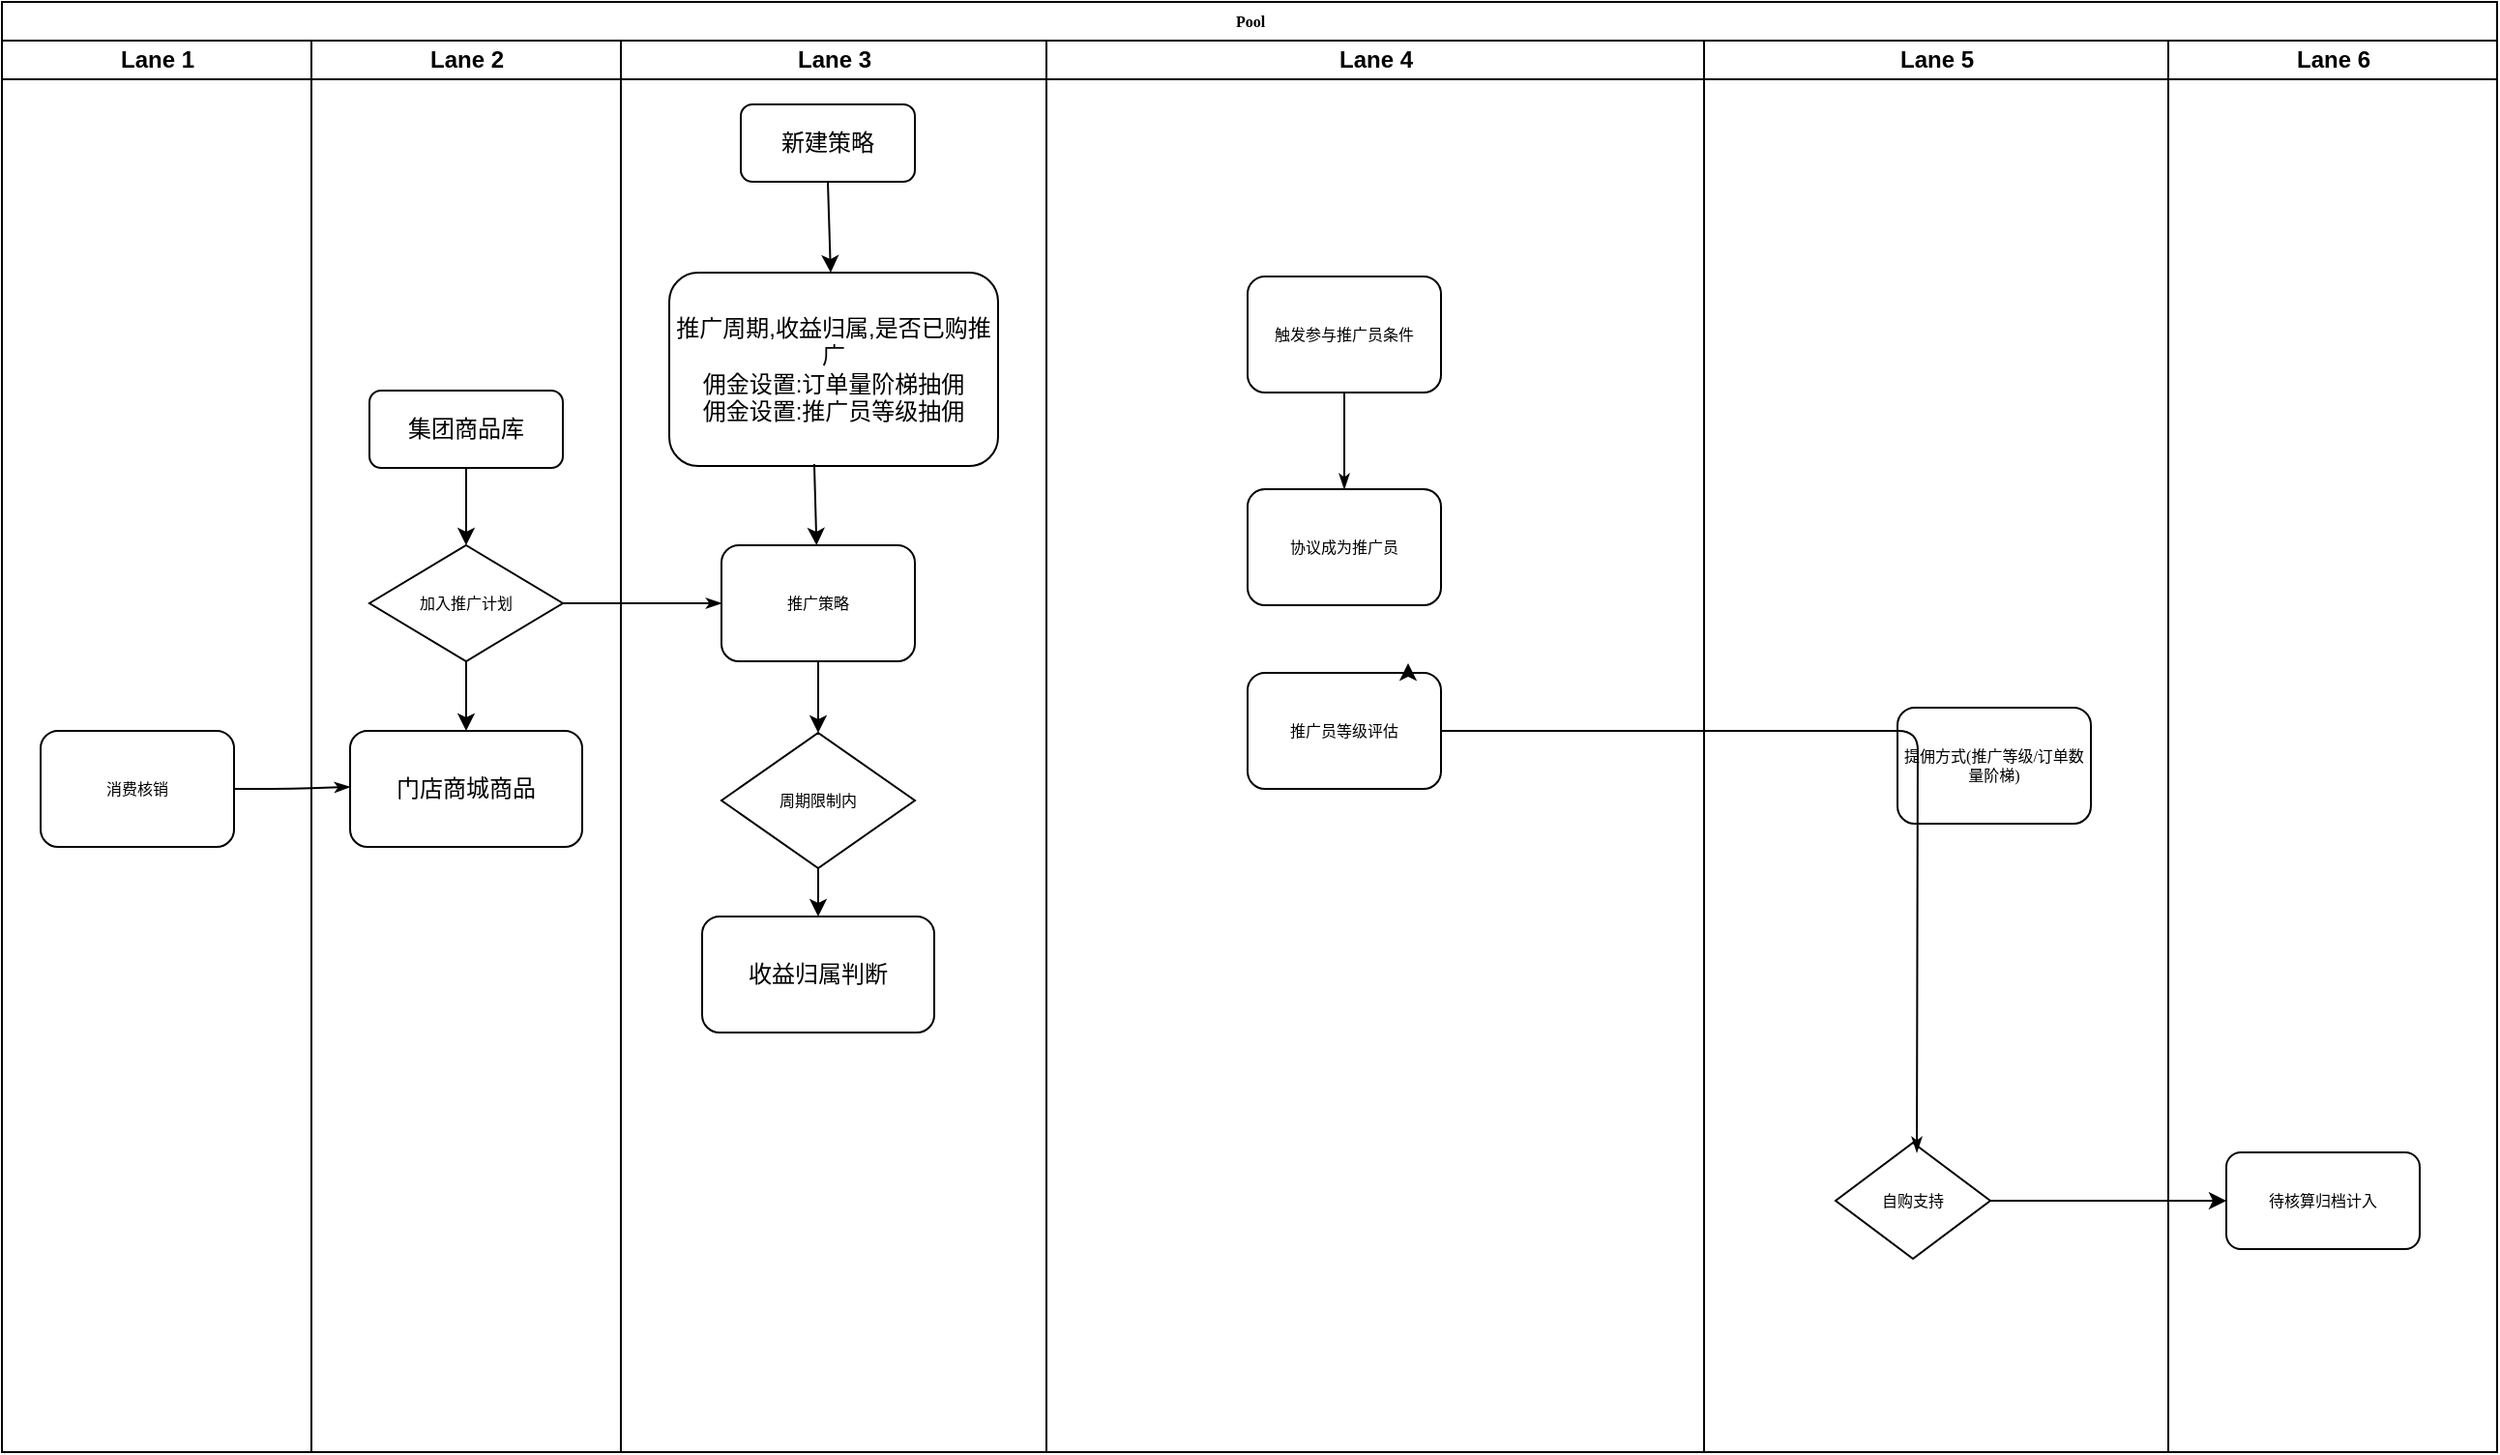<mxfile version="20.6.2" type="github">
  <diagram name="Page-1" id="74e2e168-ea6b-b213-b513-2b3c1d86103e">
    <mxGraphModel dx="1422" dy="906" grid="1" gridSize="10" guides="1" tooltips="1" connect="1" arrows="1" fold="1" page="1" pageScale="1" pageWidth="1100" pageHeight="850" background="none" math="0" shadow="0">
      <root>
        <mxCell id="0" />
        <mxCell id="1" parent="0" />
        <mxCell id="77e6c97f196da883-1" value="Pool" style="swimlane;html=1;childLayout=stackLayout;startSize=20;rounded=0;shadow=0;labelBackgroundColor=none;strokeWidth=1;fontFamily=Verdana;fontSize=8;align=center;" parent="1" vertex="1">
          <mxGeometry x="70" y="40" width="1290" height="750" as="geometry" />
        </mxCell>
        <mxCell id="77e6c97f196da883-2" value="Lane 1" style="swimlane;html=1;startSize=20;" parent="77e6c97f196da883-1" vertex="1">
          <mxGeometry y="20" width="160" height="730" as="geometry" />
        </mxCell>
        <mxCell id="77e6c97f196da883-9" value="消费核销" style="rounded=1;whiteSpace=wrap;html=1;shadow=0;labelBackgroundColor=none;strokeWidth=1;fontFamily=Verdana;fontSize=8;align=center;" parent="77e6c97f196da883-2" vertex="1">
          <mxGeometry x="20" y="357" width="100" height="60" as="geometry" />
        </mxCell>
        <mxCell id="77e6c97f196da883-28" style="edgeStyle=orthogonalEdgeStyle;rounded=1;html=1;labelBackgroundColor=none;startArrow=none;startFill=0;startSize=5;endArrow=classicThin;endFill=1;endSize=5;jettySize=auto;orthogonalLoop=1;strokeWidth=1;fontFamily=Verdana;fontSize=8;exitX=1;exitY=0.5;exitDx=0;exitDy=0;" parent="77e6c97f196da883-1" source="77e6c97f196da883-9" edge="1">
          <mxGeometry relative="1" as="geometry">
            <mxPoint x="120" y="406" as="sourcePoint" />
            <mxPoint x="180" y="406" as="targetPoint" />
          </mxGeometry>
        </mxCell>
        <mxCell id="77e6c97f196da883-33" style="edgeStyle=orthogonalEdgeStyle;rounded=1;html=1;labelBackgroundColor=none;startArrow=none;startFill=0;startSize=5;endArrow=classicThin;endFill=1;endSize=5;jettySize=auto;orthogonalLoop=1;strokeWidth=1;fontFamily=Verdana;fontSize=8" parent="77e6c97f196da883-1" source="77e6c97f196da883-13" target="77e6c97f196da883-15" edge="1">
          <mxGeometry relative="1" as="geometry" />
        </mxCell>
        <mxCell id="77e6c97f196da883-3" value="Lane 2" style="swimlane;html=1;startSize=20;" parent="77e6c97f196da883-1" vertex="1">
          <mxGeometry x="160" y="20" width="160" height="730" as="geometry" />
        </mxCell>
        <mxCell id="77e6c97f196da883-13" value="加入推广计划" style="rhombus;whiteSpace=wrap;html=1;rounded=0;shadow=0;labelBackgroundColor=none;strokeWidth=1;fontFamily=Verdana;fontSize=8;align=center;" parent="77e6c97f196da883-3" vertex="1">
          <mxGeometry x="30" y="261" width="100" height="60" as="geometry" />
        </mxCell>
        <mxCell id="3ANUxLQXPXLON40DkCwk-33" value="集团商品库" style="rounded=1;whiteSpace=wrap;html=1;" vertex="1" parent="77e6c97f196da883-3">
          <mxGeometry x="30" y="181" width="100" height="40" as="geometry" />
        </mxCell>
        <mxCell id="3ANUxLQXPXLON40DkCwk-34" value="门店商城商品" style="rounded=1;whiteSpace=wrap;html=1;" vertex="1" parent="77e6c97f196da883-3">
          <mxGeometry x="20" y="357" width="120" height="60" as="geometry" />
        </mxCell>
        <mxCell id="3ANUxLQXPXLON40DkCwk-37" value="" style="endArrow=classic;html=1;rounded=0;entryX=0.5;entryY=0;entryDx=0;entryDy=0;exitX=0.5;exitY=1;exitDx=0;exitDy=0;" edge="1" parent="77e6c97f196da883-3" source="77e6c97f196da883-13" target="3ANUxLQXPXLON40DkCwk-34">
          <mxGeometry width="50" height="50" relative="1" as="geometry">
            <mxPoint x="81" y="317" as="sourcePoint" />
            <mxPoint x="80" y="371" as="targetPoint" />
          </mxGeometry>
        </mxCell>
        <mxCell id="77e6c97f196da883-4" value="Lane 3" style="swimlane;html=1;startSize=20;" parent="77e6c97f196da883-1" vertex="1">
          <mxGeometry x="320" y="20" width="220" height="730" as="geometry" />
        </mxCell>
        <mxCell id="77e6c97f196da883-15" value="推广策略" style="rounded=1;whiteSpace=wrap;html=1;shadow=0;labelBackgroundColor=none;strokeWidth=1;fontFamily=Verdana;fontSize=8;align=center;" parent="77e6c97f196da883-4" vertex="1">
          <mxGeometry x="52" y="261" width="100" height="60" as="geometry" />
        </mxCell>
        <mxCell id="3ANUxLQXPXLON40DkCwk-28" value="周期限制内" style="rhombus;whiteSpace=wrap;html=1;rounded=0;shadow=0;labelBackgroundColor=none;strokeWidth=1;fontFamily=Verdana;fontSize=8;align=center;" vertex="1" parent="77e6c97f196da883-4">
          <mxGeometry x="52" y="358" width="100" height="70" as="geometry" />
        </mxCell>
        <mxCell id="3ANUxLQXPXLON40DkCwk-29" value="" style="endArrow=classic;html=1;rounded=0;exitX=0.5;exitY=1;exitDx=0;exitDy=0;" edge="1" parent="77e6c97f196da883-4" source="77e6c97f196da883-15" target="3ANUxLQXPXLON40DkCwk-28">
          <mxGeometry width="50" height="50" relative="1" as="geometry">
            <mxPoint x="130" y="493" as="sourcePoint" />
            <mxPoint x="180" y="443" as="targetPoint" />
          </mxGeometry>
        </mxCell>
        <mxCell id="3ANUxLQXPXLON40DkCwk-30" value="收益归属判断" style="rounded=1;whiteSpace=wrap;html=1;" vertex="1" parent="77e6c97f196da883-4">
          <mxGeometry x="42" y="453" width="120" height="60" as="geometry" />
        </mxCell>
        <mxCell id="3ANUxLQXPXLON40DkCwk-31" value="" style="endArrow=classic;html=1;rounded=0;exitX=0.5;exitY=1;exitDx=0;exitDy=0;" edge="1" parent="77e6c97f196da883-4" source="3ANUxLQXPXLON40DkCwk-28" target="3ANUxLQXPXLON40DkCwk-30">
          <mxGeometry width="50" height="50" relative="1" as="geometry">
            <mxPoint x="112" y="308" as="sourcePoint" />
            <mxPoint x="112" y="353" as="targetPoint" />
          </mxGeometry>
        </mxCell>
        <mxCell id="3ANUxLQXPXLON40DkCwk-38" value="新建策略" style="rounded=1;whiteSpace=wrap;html=1;" vertex="1" parent="77e6c97f196da883-4">
          <mxGeometry x="62" y="33" width="90" height="40" as="geometry" />
        </mxCell>
        <mxCell id="3ANUxLQXPXLON40DkCwk-39" value="推广周期,收益归属,是否已购推广&lt;br&gt;佣金设置:订单量阶梯抽佣&lt;br&gt;佣金设置:推广员等级抽佣" style="rounded=1;whiteSpace=wrap;html=1;" vertex="1" parent="77e6c97f196da883-4">
          <mxGeometry x="25" y="120" width="170" height="100" as="geometry" />
        </mxCell>
        <mxCell id="3ANUxLQXPXLON40DkCwk-40" value="" style="endArrow=classic;html=1;rounded=0;exitX=0.5;exitY=1;exitDx=0;exitDy=0;" edge="1" parent="77e6c97f196da883-4" source="3ANUxLQXPXLON40DkCwk-38" target="3ANUxLQXPXLON40DkCwk-39">
          <mxGeometry width="50" height="50" relative="1" as="geometry">
            <mxPoint x="130" y="410" as="sourcePoint" />
            <mxPoint x="180" y="360" as="targetPoint" />
          </mxGeometry>
        </mxCell>
        <mxCell id="3ANUxLQXPXLON40DkCwk-41" value="" style="endArrow=classic;html=1;rounded=0;exitX=0.441;exitY=0.99;exitDx=0;exitDy=0;exitPerimeter=0;" edge="1" parent="77e6c97f196da883-4" source="3ANUxLQXPXLON40DkCwk-39" target="77e6c97f196da883-15">
          <mxGeometry width="50" height="50" relative="1" as="geometry">
            <mxPoint x="130" y="410" as="sourcePoint" />
            <mxPoint x="180" y="360" as="targetPoint" />
          </mxGeometry>
        </mxCell>
        <mxCell id="77e6c97f196da883-5" value="Lane 4" style="swimlane;html=1;startSize=20;" parent="77e6c97f196da883-1" vertex="1">
          <mxGeometry x="540" y="20" width="340" height="730" as="geometry" />
        </mxCell>
        <mxCell id="77e6c97f196da883-8" value="触发参与推广员条件" style="rounded=1;whiteSpace=wrap;html=1;shadow=0;labelBackgroundColor=none;strokeWidth=1;fontFamily=Verdana;fontSize=8;align=center;" parent="77e6c97f196da883-5" vertex="1">
          <mxGeometry x="104" y="122" width="100" height="60" as="geometry" />
        </mxCell>
        <mxCell id="77e6c97f196da883-26" style="edgeStyle=orthogonalEdgeStyle;rounded=1;html=1;labelBackgroundColor=none;startArrow=none;startFill=0;startSize=5;endArrow=classicThin;endFill=1;endSize=5;jettySize=auto;orthogonalLoop=1;strokeWidth=1;fontFamily=Verdana;fontSize=8" parent="77e6c97f196da883-5" source="77e6c97f196da883-8" target="77e6c97f196da883-11" edge="1">
          <mxGeometry relative="1" as="geometry" />
        </mxCell>
        <mxCell id="77e6c97f196da883-11" value="协议成为推广员" style="rounded=1;whiteSpace=wrap;html=1;shadow=0;labelBackgroundColor=none;strokeWidth=1;fontFamily=Verdana;fontSize=8;align=center;" parent="77e6c97f196da883-5" vertex="1">
          <mxGeometry x="104" y="232" width="100" height="60" as="geometry" />
        </mxCell>
        <mxCell id="77e6c97f196da883-17" value="推广员等级评估" style="rounded=1;whiteSpace=wrap;html=1;shadow=0;labelBackgroundColor=none;strokeWidth=1;fontFamily=Verdana;fontSize=8;align=center;" parent="77e6c97f196da883-5" vertex="1">
          <mxGeometry x="104" y="327" width="100" height="60" as="geometry" />
        </mxCell>
        <mxCell id="3ANUxLQXPXLON40DkCwk-21" style="edgeStyle=orthogonalEdgeStyle;rounded=0;orthogonalLoop=1;jettySize=auto;html=1;exitX=0.5;exitY=0;exitDx=0;exitDy=0;entryX=0.83;entryY=-0.083;entryDx=0;entryDy=0;entryPerimeter=0;" edge="1" parent="77e6c97f196da883-5" source="77e6c97f196da883-17" target="77e6c97f196da883-17">
          <mxGeometry relative="1" as="geometry" />
        </mxCell>
        <mxCell id="77e6c97f196da883-6" value="Lane 5" style="swimlane;html=1;startSize=20;" parent="77e6c97f196da883-1" vertex="1">
          <mxGeometry x="880" y="20" width="240" height="730" as="geometry" />
        </mxCell>
        <mxCell id="3ANUxLQXPXLON40DkCwk-15" value="自购支持" style="rhombus;whiteSpace=wrap;html=1;rounded=0;shadow=0;labelBackgroundColor=none;strokeWidth=1;fontFamily=Verdana;fontSize=8;align=center;" vertex="1" parent="77e6c97f196da883-6">
          <mxGeometry x="68" y="570" width="80" height="60" as="geometry" />
        </mxCell>
        <mxCell id="3ANUxLQXPXLON40DkCwk-32" value="提佣方式(推广等级/订单数量阶梯)" style="rounded=1;whiteSpace=wrap;html=1;shadow=0;labelBackgroundColor=none;strokeWidth=1;fontFamily=Verdana;fontSize=8;align=center;" vertex="1" parent="77e6c97f196da883-6">
          <mxGeometry x="100" y="345" width="100" height="60" as="geometry" />
        </mxCell>
        <mxCell id="77e6c97f196da883-7" value="Lane 6" style="swimlane;html=1;startSize=20;" parent="77e6c97f196da883-1" vertex="1">
          <mxGeometry x="1120" y="20" width="170" height="730" as="geometry" />
        </mxCell>
        <mxCell id="3ANUxLQXPXLON40DkCwk-17" value="待核算归档计入" style="rounded=1;whiteSpace=wrap;html=1;shadow=0;labelBackgroundColor=none;strokeWidth=1;fontFamily=Verdana;fontSize=8;align=center;" vertex="1" parent="77e6c97f196da883-7">
          <mxGeometry x="30" y="575" width="100" height="50" as="geometry" />
        </mxCell>
        <mxCell id="3ANUxLQXPXLON40DkCwk-18" style="edgeStyle=orthogonalEdgeStyle;rounded=1;html=1;labelBackgroundColor=none;startArrow=none;startFill=0;startSize=5;endArrow=classicThin;endFill=1;endSize=5;jettySize=auto;orthogonalLoop=1;strokeWidth=1;fontFamily=Verdana;fontSize=8;exitX=1;exitY=0.5;exitDx=0;exitDy=0;" edge="1" parent="77e6c97f196da883-1" source="77e6c97f196da883-17">
          <mxGeometry relative="1" as="geometry">
            <mxPoint x="789" y="524.5" as="sourcePoint" />
            <mxPoint x="990" y="595" as="targetPoint" />
          </mxGeometry>
        </mxCell>
        <mxCell id="3ANUxLQXPXLON40DkCwk-22" value="" style="endArrow=classic;html=1;rounded=0;entryX=0;entryY=0.5;entryDx=0;entryDy=0;exitX=1;exitY=0.5;exitDx=0;exitDy=0;" edge="1" parent="77e6c97f196da883-1" source="3ANUxLQXPXLON40DkCwk-15" target="3ANUxLQXPXLON40DkCwk-17">
          <mxGeometry width="50" height="50" relative="1" as="geometry">
            <mxPoint x="818" y="625" as="sourcePoint" />
            <mxPoint x="868" y="575" as="targetPoint" />
          </mxGeometry>
        </mxCell>
        <mxCell id="3ANUxLQXPXLON40DkCwk-35" value="" style="endArrow=classic;html=1;rounded=0;" edge="1" parent="1" target="77e6c97f196da883-13">
          <mxGeometry width="50" height="50" relative="1" as="geometry">
            <mxPoint x="310" y="281" as="sourcePoint" />
            <mxPoint x="570" y="571" as="targetPoint" />
          </mxGeometry>
        </mxCell>
      </root>
    </mxGraphModel>
  </diagram>
</mxfile>
